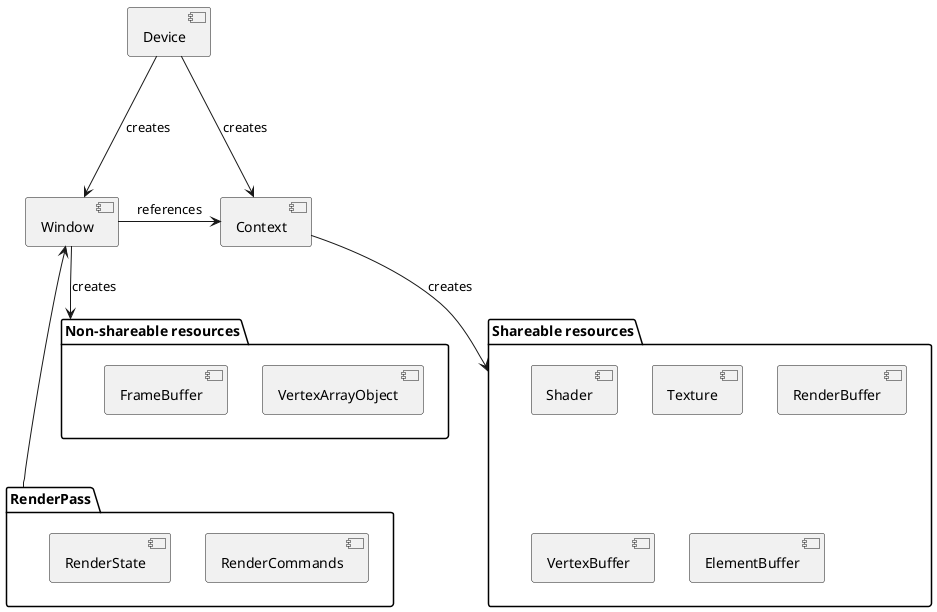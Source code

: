 @startuml

[Device] ---> [Context]: creates
[Device] ---> [Window]: creates
[Context] --> [Shareable resources]: creates

[Window] --> [Non-shareable resources]: creates
[Window] <--- [RenderPass]
[Window] -> [Context]: references

package "RenderPass" {
    [RenderCommands]
    [RenderState]
}

package "Shareable resources" {
    [Shader]
    [Texture]
    [RenderBuffer]
    [VertexBuffer]
    [ElementBuffer]

}

package "Non-shareable resources" {
    [VertexArrayObject]
    [FrameBuffer]
}

@enduml